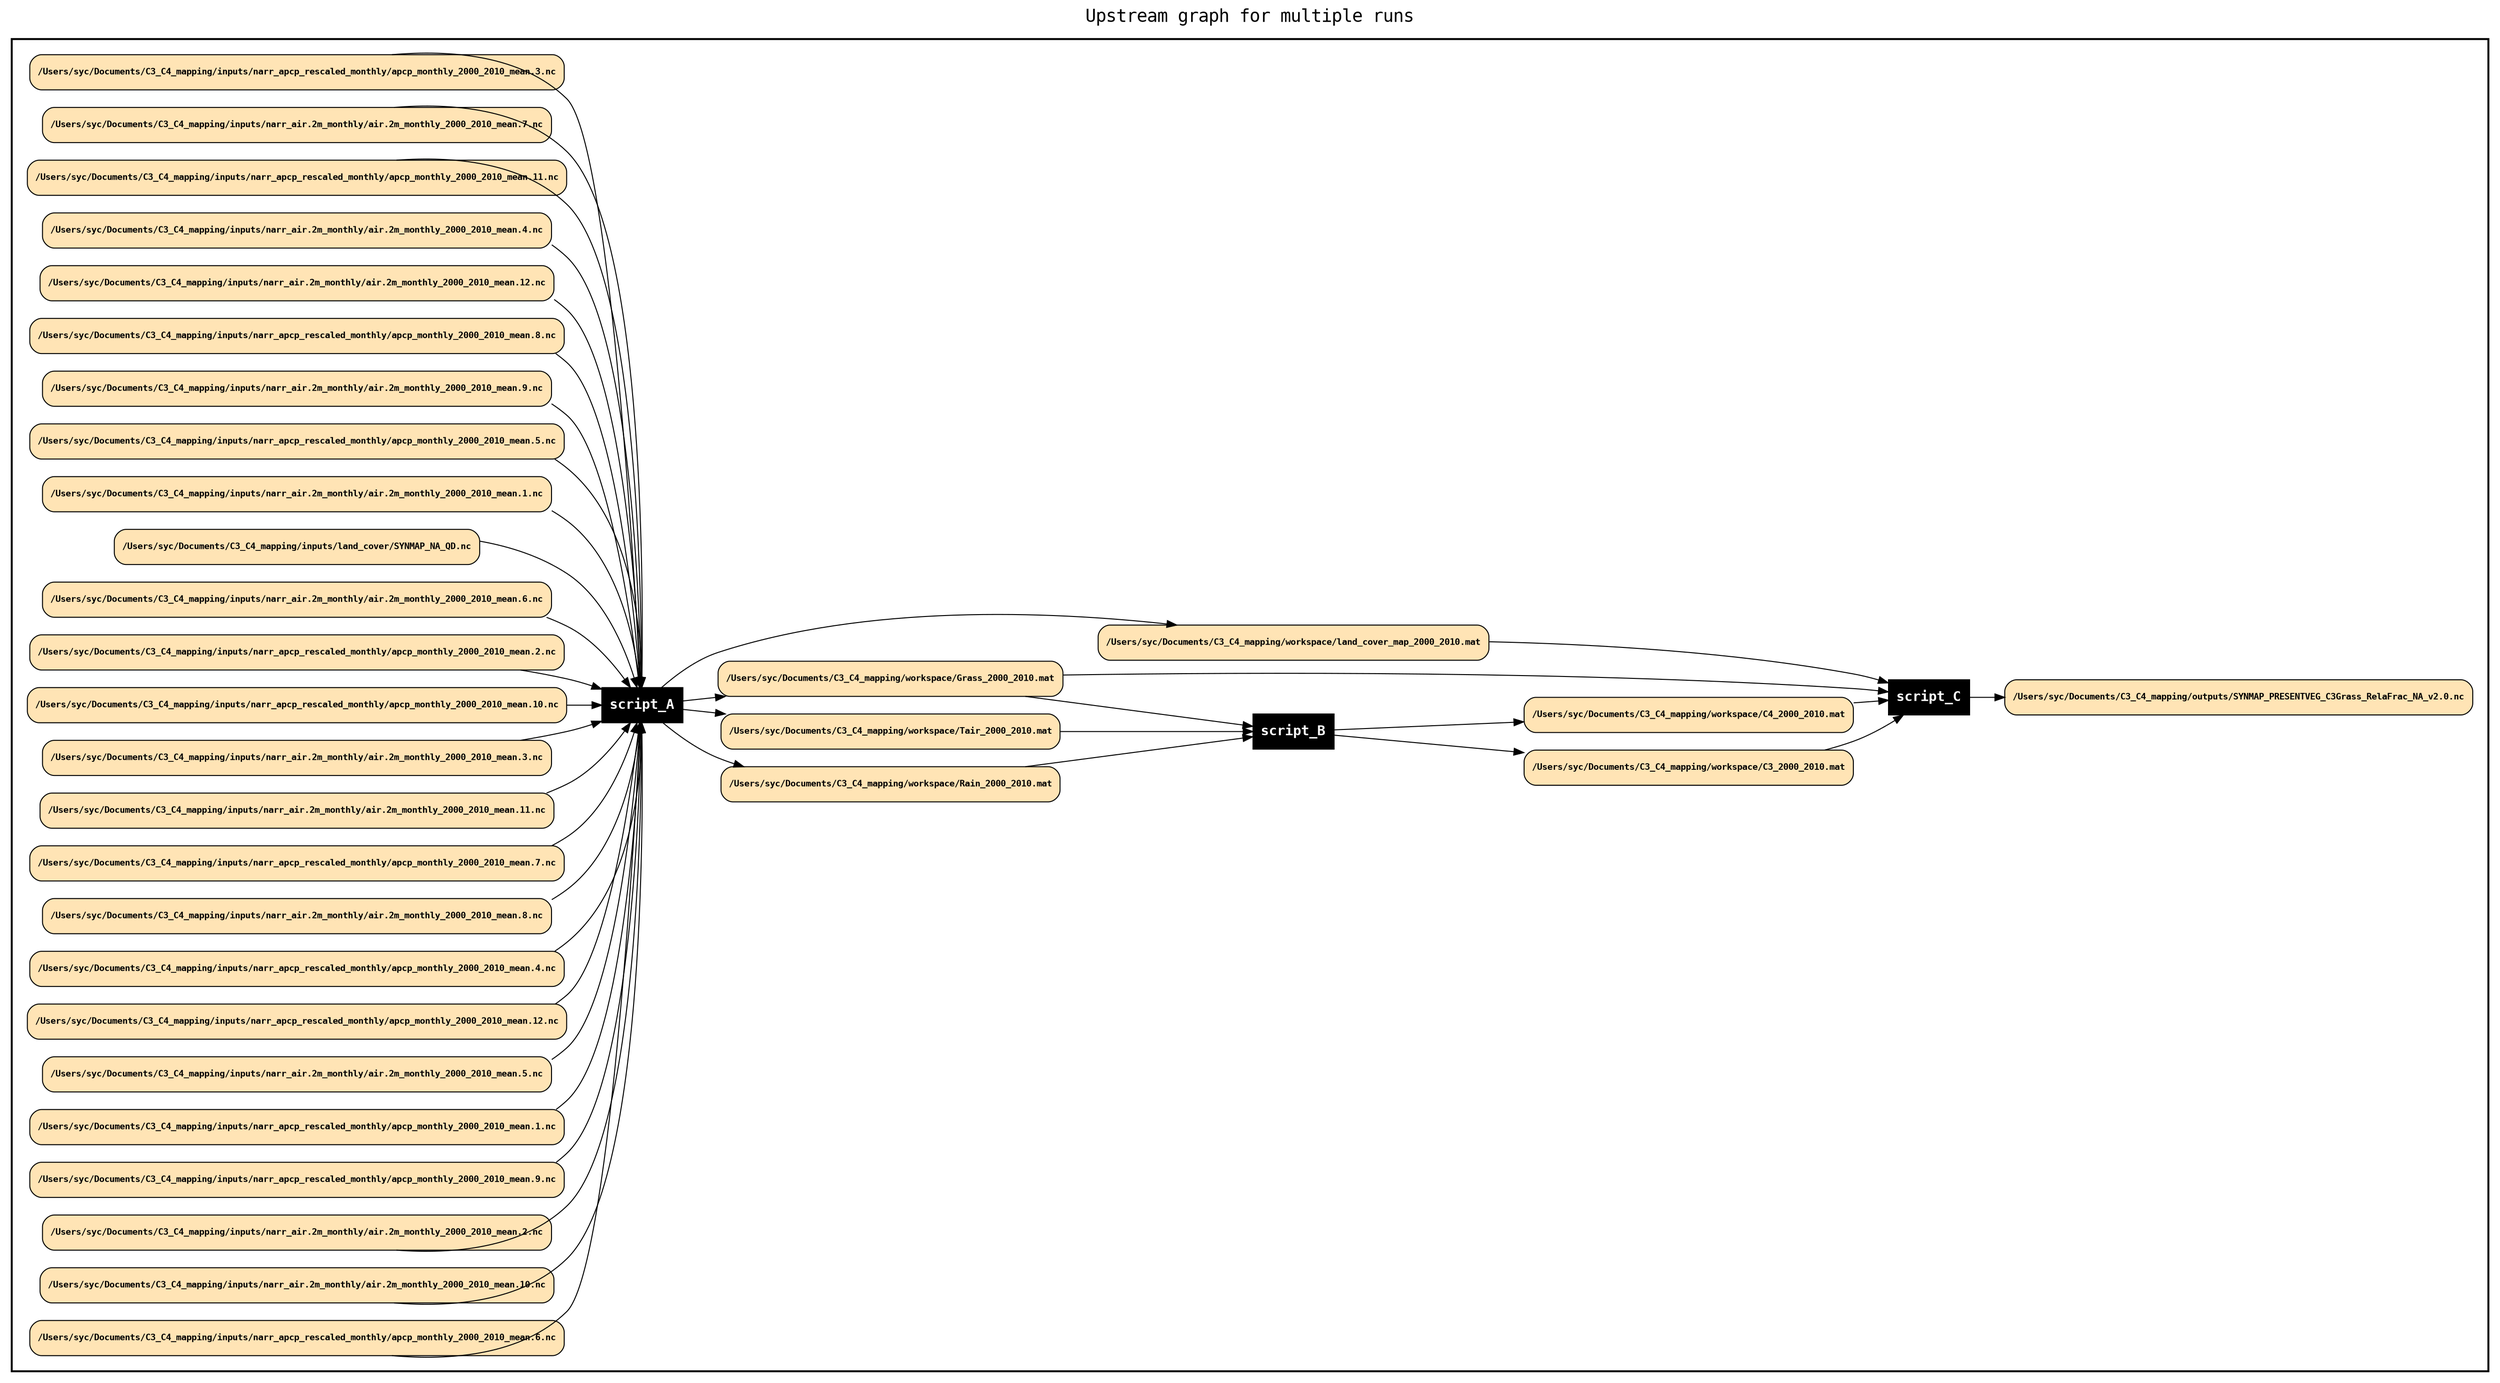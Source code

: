 
digraph yw_data_view {
rankdir=LR
fontname=Courier; fontsize=18; labelloc=t
label="Upstream graph for multiple runs"
subgraph cluster_workflow { label=""; color=black; penwidth=2
subgraph cluster_workflow_inner { label=""; color=white
node[shape=box style=filled fillcolor="black" peripheries=1 fontname="Courier-Bold" fontcolor=white]
script_B
script_A
script_C
node[shape=box style="rounded,filled" fillcolor="#FFE4B5" peripheries=1 fontname="Courier-Bold" fontsize=9 fontcolor=black]
"/Users/syc/Documents/C3_C4_mapping/workspace/C3_2000_2010.mat"
"/Users/syc/Documents/C3_C4_mapping/workspace/C3_2000_2010.mat"
"/Users/syc/Documents/C3_C4_mapping/inputs/narr_apcp_rescaled_monthly/apcp_monthly_2000_2010_mean.3.nc"
"/Users/syc/Documents/C3_C4_mapping/inputs/narr_air.2m_monthly/air.2m_monthly_2000_2010_mean.7.nc"
"/Users/syc/Documents/C3_C4_mapping/workspace/Rain_2000_2010.mat"
"/Users/syc/Documents/C3_C4_mapping/workspace/Rain_2000_2010.mat"
"/Users/syc/Documents/C3_C4_mapping/inputs/narr_apcp_rescaled_monthly/apcp_monthly_2000_2010_mean.11.nc"
"/Users/syc/Documents/C3_C4_mapping/inputs/narr_air.2m_monthly/air.2m_monthly_2000_2010_mean.4.nc"
"/Users/syc/Documents/C3_C4_mapping/inputs/narr_air.2m_monthly/air.2m_monthly_2000_2010_mean.12.nc"
"/Users/syc/Documents/C3_C4_mapping/inputs/narr_apcp_rescaled_monthly/apcp_monthly_2000_2010_mean.8.nc"
"/Users/syc/Documents/C3_C4_mapping/inputs/narr_air.2m_monthly/air.2m_monthly_2000_2010_mean.9.nc"
"/Users/syc/Documents/C3_C4_mapping/inputs/narr_apcp_rescaled_monthly/apcp_monthly_2000_2010_mean.5.nc"
"/Users/syc/Documents/C3_C4_mapping/outputs/SYNMAP_PRESENTVEG_C3Grass_RelaFrac_NA_v2.0.nc"
"/Users/syc/Documents/C3_C4_mapping/inputs/narr_air.2m_monthly/air.2m_monthly_2000_2010_mean.1.nc"
"/Users/syc/Documents/C3_C4_mapping/inputs/land_cover/SYNMAP_NA_QD.nc"
"/Users/syc/Documents/C3_C4_mapping/inputs/narr_air.2m_monthly/air.2m_monthly_2000_2010_mean.6.nc"
"/Users/syc/Documents/C3_C4_mapping/inputs/narr_apcp_rescaled_monthly/apcp_monthly_2000_2010_mean.2.nc"
"/Users/syc/Documents/C3_C4_mapping/workspace/Tair_2000_2010.mat"
"/Users/syc/Documents/C3_C4_mapping/workspace/Tair_2000_2010.mat"
"/Users/syc/Documents/C3_C4_mapping/workspace/land_cover_map_2000_2010.mat"
"/Users/syc/Documents/C3_C4_mapping/workspace/land_cover_map_2000_2010.mat"
"/Users/syc/Documents/C3_C4_mapping/inputs/narr_apcp_rescaled_monthly/apcp_monthly_2000_2010_mean.10.nc"
"/Users/syc/Documents/C3_C4_mapping/inputs/narr_air.2m_monthly/air.2m_monthly_2000_2010_mean.3.nc"
"/Users/syc/Documents/C3_C4_mapping/inputs/narr_air.2m_monthly/air.2m_monthly_2000_2010_mean.11.nc"
"/Users/syc/Documents/C3_C4_mapping/inputs/narr_apcp_rescaled_monthly/apcp_monthly_2000_2010_mean.7.nc"
"/Users/syc/Documents/C3_C4_mapping/workspace/C4_2000_2010.mat"
"/Users/syc/Documents/C3_C4_mapping/workspace/C4_2000_2010.mat"
"/Users/syc/Documents/C3_C4_mapping/workspace/Grass_2000_2010.mat"
"/Users/syc/Documents/C3_C4_mapping/workspace/Grass_2000_2010.mat"
"/Users/syc/Documents/C3_C4_mapping/workspace/Grass_2000_2010.mat"
"/Users/syc/Documents/C3_C4_mapping/inputs/narr_air.2m_monthly/air.2m_monthly_2000_2010_mean.8.nc"
"/Users/syc/Documents/C3_C4_mapping/inputs/narr_apcp_rescaled_monthly/apcp_monthly_2000_2010_mean.4.nc"
"/Users/syc/Documents/C3_C4_mapping/inputs/narr_apcp_rescaled_monthly/apcp_monthly_2000_2010_mean.12.nc"
"/Users/syc/Documents/C3_C4_mapping/inputs/narr_air.2m_monthly/air.2m_monthly_2000_2010_mean.5.nc"
"/Users/syc/Documents/C3_C4_mapping/inputs/narr_apcp_rescaled_monthly/apcp_monthly_2000_2010_mean.1.nc"
"/Users/syc/Documents/C3_C4_mapping/inputs/narr_apcp_rescaled_monthly/apcp_monthly_2000_2010_mean.9.nc"
"/Users/syc/Documents/C3_C4_mapping/inputs/narr_air.2m_monthly/air.2m_monthly_2000_2010_mean.2.nc"
"/Users/syc/Documents/C3_C4_mapping/inputs/narr_air.2m_monthly/air.2m_monthly_2000_2010_mean.10.nc"
"/Users/syc/Documents/C3_C4_mapping/inputs/narr_apcp_rescaled_monthly/apcp_monthly_2000_2010_mean.6.nc"
}}
"/Users/syc/Documents/C3_C4_mapping/inputs/narr_apcp_rescaled_monthly/apcp_monthly_2000_2010_mean.8.nc" -> script_A
"/Users/syc/Documents/C3_C4_mapping/inputs/narr_air.2m_monthly/air.2m_monthly_2000_2010_mean.12.nc" -> script_A
"/Users/syc/Documents/C3_C4_mapping/inputs/narr_air.2m_monthly/air.2m_monthly_2000_2010_mean.4.nc" -> script_A
"/Users/syc/Documents/C3_C4_mapping/inputs/narr_apcp_rescaled_monthly/apcp_monthly_2000_2010_mean.5.nc" -> script_A
"/Users/syc/Documents/C3_C4_mapping/inputs/narr_air.2m_monthly/air.2m_monthly_2000_2010_mean.9.nc" -> script_A
"/Users/syc/Documents/C3_C4_mapping/inputs/narr_air.2m_monthly/air.2m_monthly_2000_2010_mean.1.nc" -> script_A
"/Users/syc/Documents/C3_C4_mapping/inputs/narr_apcp_rescaled_monthly/apcp_monthly_2000_2010_mean.10.nc" -> script_A
"/Users/syc/Documents/C3_C4_mapping/inputs/narr_apcp_rescaled_monthly/apcp_monthly_2000_2010_mean.2.nc" -> script_A
"/Users/syc/Documents/C3_C4_mapping/inputs/narr_air.2m_monthly/air.2m_monthly_2000_2010_mean.6.nc" -> script_A
"/Users/syc/Documents/C3_C4_mapping/workspace/land_cover_map_2000_2010.mat" -> script_C
"/Users/syc/Documents/C3_C4_mapping/inputs/land_cover/SYNMAP_NA_QD.nc" -> script_A
"/Users/syc/Documents/C3_C4_mapping/workspace/Tair_2000_2010.mat" -> script_B
"/Users/syc/Documents/C3_C4_mapping/inputs/narr_apcp_rescaled_monthly/apcp_monthly_2000_2010_mean.7.nc" -> script_A
"/Users/syc/Documents/C3_C4_mapping/inputs/narr_air.2m_monthly/air.2m_monthly_2000_2010_mean.11.nc" -> script_A
"/Users/syc/Documents/C3_C4_mapping/inputs/narr_air.2m_monthly/air.2m_monthly_2000_2010_mean.3.nc" -> script_A
"/Users/syc/Documents/C3_C4_mapping/workspace/C4_2000_2010.mat" -> script_C
"/Users/syc/Documents/C3_C4_mapping/inputs/narr_apcp_rescaled_monthly/apcp_monthly_2000_2010_mean.4.nc" -> script_A
"/Users/syc/Documents/C3_C4_mapping/inputs/narr_air.2m_monthly/air.2m_monthly_2000_2010_mean.8.nc" -> script_A
"/Users/syc/Documents/C3_C4_mapping/workspace/Grass_2000_2010.mat" -> script_C
"/Users/syc/Documents/C3_C4_mapping/workspace/Grass_2000_2010.mat" -> script_B
"/Users/syc/Documents/C3_C4_mapping/inputs/narr_apcp_rescaled_monthly/apcp_monthly_2000_2010_mean.12.nc" -> script_A
"/Users/syc/Documents/C3_C4_mapping/inputs/narr_apcp_rescaled_monthly/apcp_monthly_2000_2010_mean.9.nc" -> script_A
"/Users/syc/Documents/C3_C4_mapping/inputs/narr_apcp_rescaled_monthly/apcp_monthly_2000_2010_mean.1.nc" -> script_A
"/Users/syc/Documents/C3_C4_mapping/inputs/narr_air.2m_monthly/air.2m_monthly_2000_2010_mean.5.nc" -> script_A
"/Users/syc/Documents/C3_C4_mapping/inputs/narr_apcp_rescaled_monthly/apcp_monthly_2000_2010_mean.6.nc" -> script_A
"/Users/syc/Documents/C3_C4_mapping/inputs/narr_air.2m_monthly/air.2m_monthly_2000_2010_mean.10.nc" -> script_A
"/Users/syc/Documents/C3_C4_mapping/inputs/narr_air.2m_monthly/air.2m_monthly_2000_2010_mean.2.nc" -> script_A
"/Users/syc/Documents/C3_C4_mapping/workspace/C3_2000_2010.mat" -> script_C
"/Users/syc/Documents/C3_C4_mapping/inputs/narr_apcp_rescaled_monthly/apcp_monthly_2000_2010_mean.3.nc" -> script_A
"/Users/syc/Documents/C3_C4_mapping/inputs/narr_air.2m_monthly/air.2m_monthly_2000_2010_mean.7.nc" -> script_A
"/Users/syc/Documents/C3_C4_mapping/inputs/narr_apcp_rescaled_monthly/apcp_monthly_2000_2010_mean.11.nc" -> script_A
"/Users/syc/Documents/C3_C4_mapping/workspace/Rain_2000_2010.mat" -> script_B
script_B -> "/Users/syc/Documents/C3_C4_mapping/workspace/C3_2000_2010.mat"
script_A -> "/Users/syc/Documents/C3_C4_mapping/workspace/Rain_2000_2010.mat"
script_C -> "/Users/syc/Documents/C3_C4_mapping/outputs/SYNMAP_PRESENTVEG_C3Grass_RelaFrac_NA_v2.0.nc"
script_A -> "/Users/syc/Documents/C3_C4_mapping/workspace/Tair_2000_2010.mat"
script_A -> "/Users/syc/Documents/C3_C4_mapping/workspace/land_cover_map_2000_2010.mat"
script_B -> "/Users/syc/Documents/C3_C4_mapping/workspace/C4_2000_2010.mat"
script_A -> "/Users/syc/Documents/C3_C4_mapping/workspace/Grass_2000_2010.mat"
}


